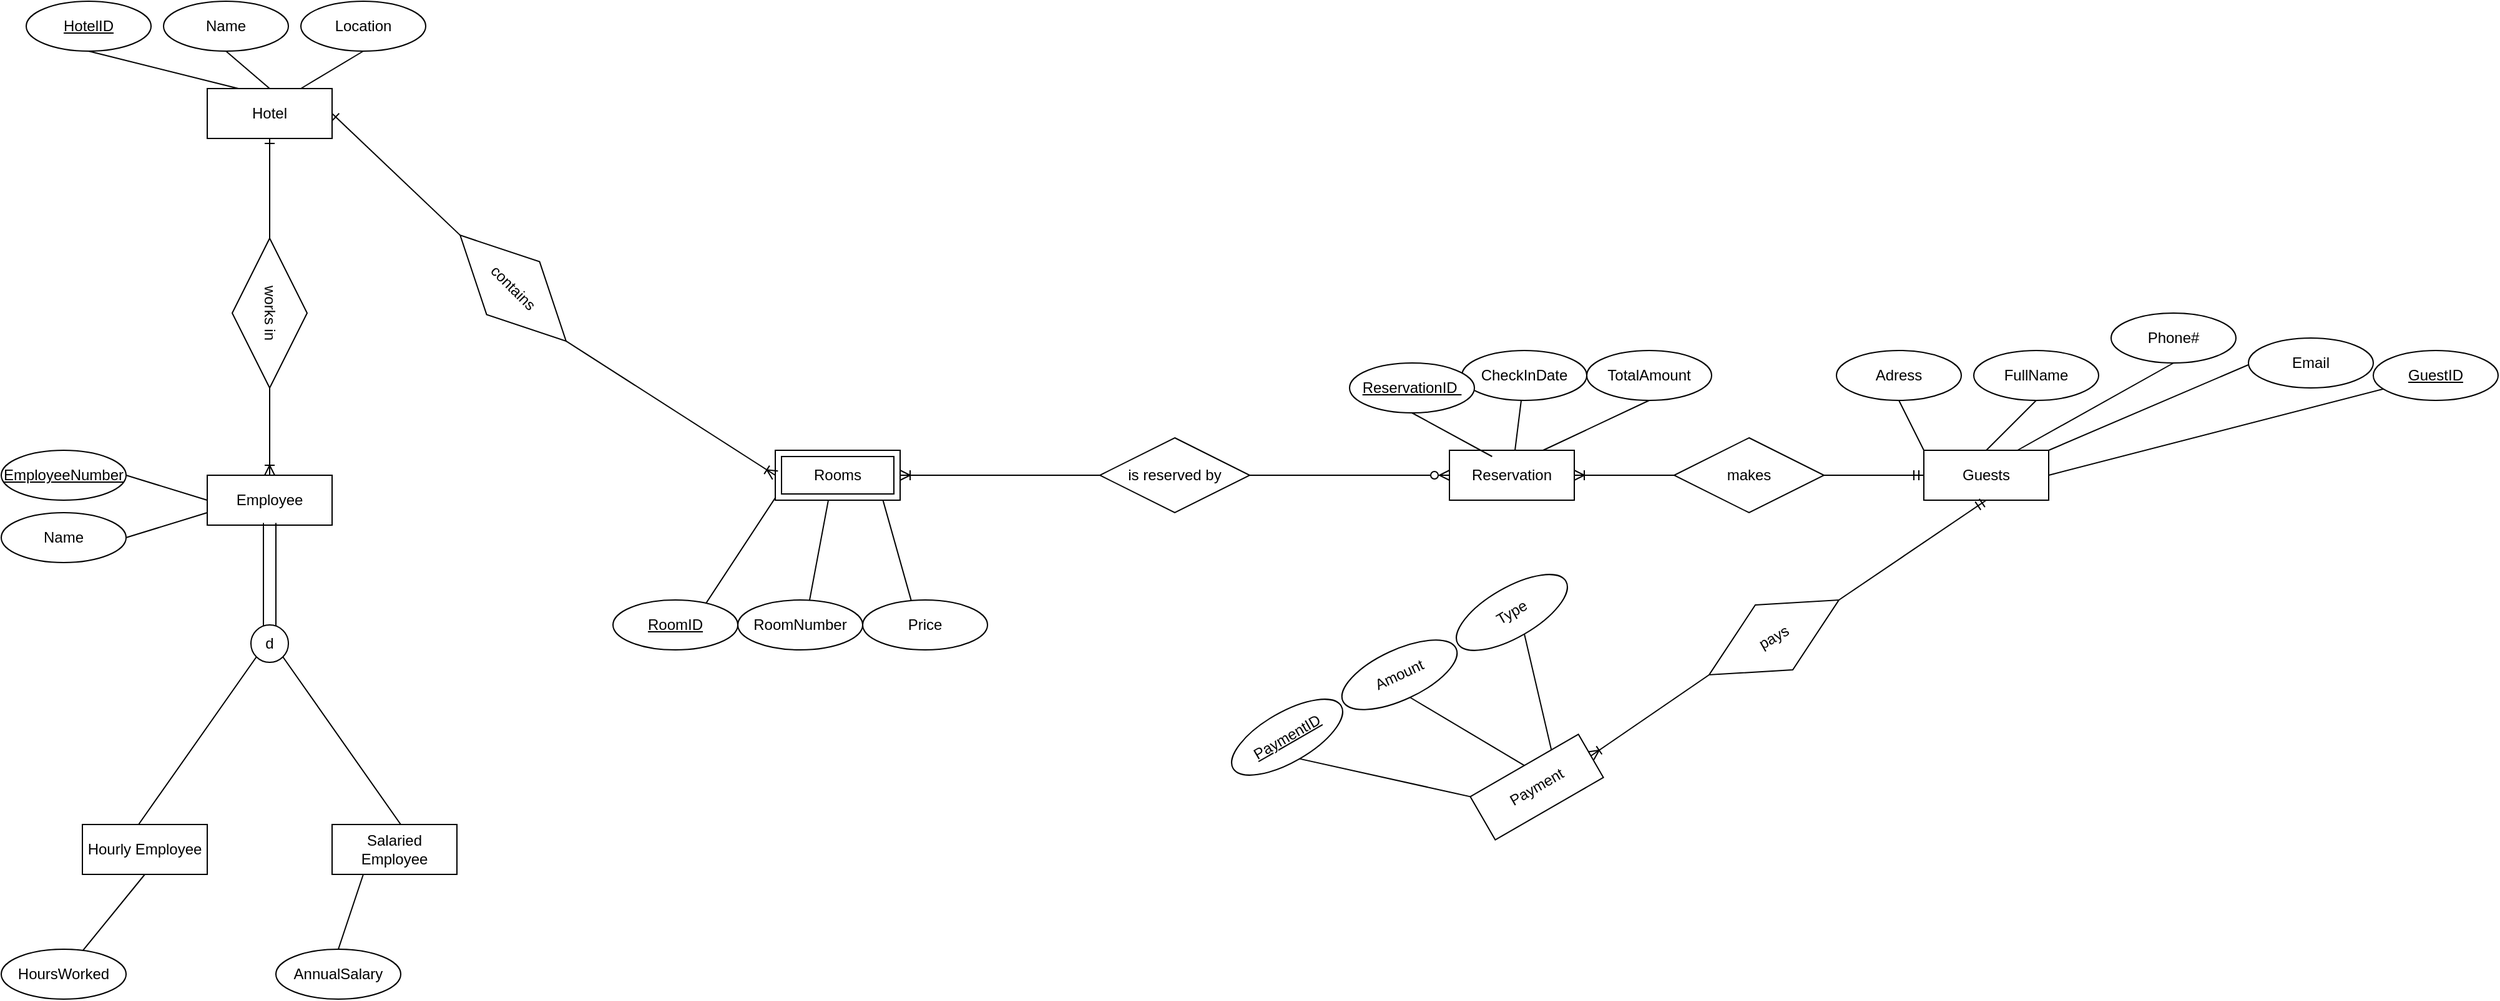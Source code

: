 <mxfile version="24.8.6">
  <diagram id="fc1f3b67-3c9b-b1b3-7705-706421d27264" name="ERD Habit Tracker app">
    <mxGraphModel dx="3119" dy="1200" grid="1" gridSize="10" guides="1" tooltips="1" connect="1" arrows="1" fold="1" page="1" pageScale="1" pageWidth="850" pageHeight="1100" math="0" shadow="0">
      <root>
        <mxCell id="0" />
        <mxCell id="1" parent="0" />
        <mxCell id="mb6TZyHN2ECBVv57RwFY-80" style="rounded=0;orthogonalLoop=1;jettySize=auto;html=1;exitX=0.75;exitY=0;exitDx=0;exitDy=0;entryX=0.5;entryY=1;entryDx=0;entryDy=0;endArrow=none;endFill=0;" edge="1" parent="1" source="eeJmUb57VB1KI2UnR3Kf-1" target="mb6TZyHN2ECBVv57RwFY-6">
          <mxGeometry relative="1" as="geometry" />
        </mxCell>
        <mxCell id="eeJmUb57VB1KI2UnR3Kf-1" value="Reservation" style="whiteSpace=wrap;html=1;align=center;" parent="1" vertex="1">
          <mxGeometry x="570" y="500" width="100" height="40" as="geometry" />
        </mxCell>
        <mxCell id="eeJmUb57VB1KI2UnR3Kf-8" value="is reserved by" style="shape=rhombus;perimeter=rhombusPerimeter;whiteSpace=wrap;html=1;align=center;" parent="1" vertex="1">
          <mxGeometry x="290" y="490" width="120" height="60" as="geometry" />
        </mxCell>
        <mxCell id="eeJmUb57VB1KI2UnR3Kf-25" value="" style="rounded=1;orthogonalLoop=1;jettySize=auto;html=1;endArrow=none;endFill=0;" parent="1" source="eeJmUb57VB1KI2UnR3Kf-24" target="eeJmUb57VB1KI2UnR3Kf-1" edge="1">
          <mxGeometry relative="1" as="geometry" />
        </mxCell>
        <mxCell id="eeJmUb57VB1KI2UnR3Kf-24" value="CheckInDate" style="ellipse;whiteSpace=wrap;html=1;align=center;" parent="1" vertex="1">
          <mxGeometry x="580" y="420" width="100" height="40" as="geometry" />
        </mxCell>
        <mxCell id="eeJmUb57VB1KI2UnR3Kf-27" value="&lt;u&gt;ReservationID&amp;nbsp;&lt;/u&gt;" style="ellipse;whiteSpace=wrap;html=1;align=center;" parent="1" vertex="1">
          <mxGeometry x="490" y="430" width="100" height="40" as="geometry" />
        </mxCell>
        <mxCell id="eeJmUb57VB1KI2UnR3Kf-28" style="rounded=1;orthogonalLoop=1;jettySize=auto;html=1;exitX=0.5;exitY=1;exitDx=0;exitDy=0;entryX=0.342;entryY=0.125;entryDx=0;entryDy=0;entryPerimeter=0;endArrow=none;endFill=0;" parent="1" source="eeJmUb57VB1KI2UnR3Kf-27" target="eeJmUb57VB1KI2UnR3Kf-1" edge="1">
          <mxGeometry relative="1" as="geometry" />
        </mxCell>
        <mxCell id="mb6TZyHN2ECBVv57RwFY-78" style="rounded=0;orthogonalLoop=1;jettySize=auto;html=1;exitX=1;exitY=0;exitDx=0;exitDy=0;entryX=0.5;entryY=0;entryDx=0;entryDy=0;endArrow=none;endFill=0;" edge="1" parent="1" source="eeJmUb57VB1KI2UnR3Kf-49" target="mb6TZyHN2ECBVv57RwFY-2">
          <mxGeometry relative="1" as="geometry" />
        </mxCell>
        <mxCell id="mb6TZyHN2ECBVv57RwFY-79" style="rounded=0;orthogonalLoop=1;jettySize=auto;html=1;exitX=1;exitY=0.5;exitDx=0;exitDy=0;endArrow=none;endFill=0;" edge="1" parent="1" source="eeJmUb57VB1KI2UnR3Kf-49" target="mb6TZyHN2ECBVv57RwFY-4">
          <mxGeometry relative="1" as="geometry" />
        </mxCell>
        <mxCell id="eeJmUb57VB1KI2UnR3Kf-49" value="Guests" style="whiteSpace=wrap;html=1;align=center;" parent="1" vertex="1">
          <mxGeometry x="950" y="500" width="100" height="40" as="geometry" />
        </mxCell>
        <mxCell id="eeJmUb57VB1KI2UnR3Kf-51" value="makes" style="shape=rhombus;perimeter=rhombusPerimeter;whiteSpace=wrap;html=1;align=center;" parent="1" vertex="1">
          <mxGeometry x="750" y="490" width="120" height="60" as="geometry" />
        </mxCell>
        <mxCell id="eeJmUb57VB1KI2UnR3Kf-52" value="" style="edgeStyle=entityRelationEdgeStyle;fontSize=12;html=1;endArrow=ERoneToMany;rounded=0;entryX=1;entryY=0.5;entryDx=0;entryDy=0;exitX=0;exitY=0.5;exitDx=0;exitDy=0;" parent="1" source="eeJmUb57VB1KI2UnR3Kf-51" target="eeJmUb57VB1KI2UnR3Kf-1" edge="1">
          <mxGeometry width="100" height="100" relative="1" as="geometry">
            <mxPoint x="770" y="400" as="sourcePoint" />
            <mxPoint x="870" y="300" as="targetPoint" />
          </mxGeometry>
        </mxCell>
        <mxCell id="eeJmUb57VB1KI2UnR3Kf-53" value="" style="edgeStyle=entityRelationEdgeStyle;fontSize=12;html=1;endArrow=ERmandOne;rounded=0;entryX=0;entryY=0.5;entryDx=0;entryDy=0;exitX=1;exitY=0.5;exitDx=0;exitDy=0;" parent="1" source="eeJmUb57VB1KI2UnR3Kf-51" target="eeJmUb57VB1KI2UnR3Kf-49" edge="1">
          <mxGeometry width="100" height="100" relative="1" as="geometry">
            <mxPoint x="800" y="410" as="sourcePoint" />
            <mxPoint x="900" y="310" as="targetPoint" />
          </mxGeometry>
        </mxCell>
        <mxCell id="eeJmUb57VB1KI2UnR3Kf-59" style="rounded=0;orthogonalLoop=1;jettySize=auto;html=1;exitX=0.5;exitY=1;exitDx=0;exitDy=0;entryX=0.5;entryY=0;entryDx=0;entryDy=0;endArrow=none;endFill=0;" parent="1" source="eeJmUb57VB1KI2UnR3Kf-55" target="eeJmUb57VB1KI2UnR3Kf-49" edge="1">
          <mxGeometry relative="1" as="geometry" />
        </mxCell>
        <mxCell id="eeJmUb57VB1KI2UnR3Kf-55" value="FullName" style="ellipse;whiteSpace=wrap;html=1;align=center;" parent="1" vertex="1">
          <mxGeometry x="990" y="420" width="100" height="40" as="geometry" />
        </mxCell>
        <mxCell id="eeJmUb57VB1KI2UnR3Kf-58" style="rounded=0;orthogonalLoop=1;jettySize=auto;html=1;exitX=0.5;exitY=1;exitDx=0;exitDy=0;entryX=0.75;entryY=0;entryDx=0;entryDy=0;endArrow=none;endFill=0;" parent="1" source="eeJmUb57VB1KI2UnR3Kf-56" target="eeJmUb57VB1KI2UnR3Kf-49" edge="1">
          <mxGeometry relative="1" as="geometry" />
        </mxCell>
        <mxCell id="eeJmUb57VB1KI2UnR3Kf-56" value="Phone#" style="ellipse;whiteSpace=wrap;html=1;align=center;" parent="1" vertex="1">
          <mxGeometry x="1100" y="390" width="100" height="40" as="geometry" />
        </mxCell>
        <mxCell id="eeJmUb57VB1KI2UnR3Kf-60" style="rounded=0;orthogonalLoop=1;jettySize=auto;html=1;exitX=0.5;exitY=1;exitDx=0;exitDy=0;endArrow=none;endFill=0;" parent="1" source="eeJmUb57VB1KI2UnR3Kf-57" edge="1">
          <mxGeometry relative="1" as="geometry">
            <mxPoint x="950" y="500" as="targetPoint" />
          </mxGeometry>
        </mxCell>
        <mxCell id="eeJmUb57VB1KI2UnR3Kf-57" value="Adress" style="ellipse;whiteSpace=wrap;html=1;align=center;" parent="1" vertex="1">
          <mxGeometry x="880" y="420" width="100" height="40" as="geometry" />
        </mxCell>
        <mxCell id="mb6TZyHN2ECBVv57RwFY-2" value="Email" style="ellipse;whiteSpace=wrap;html=1;align=center;" vertex="1" parent="1">
          <mxGeometry x="1210" y="410" width="100" height="40" as="geometry" />
        </mxCell>
        <mxCell id="mb6TZyHN2ECBVv57RwFY-4" value="&lt;u&gt;GuestID&lt;/u&gt;" style="ellipse;whiteSpace=wrap;html=1;align=center;" vertex="1" parent="1">
          <mxGeometry x="1310" y="420" width="100" height="40" as="geometry" />
        </mxCell>
        <mxCell id="mb6TZyHN2ECBVv57RwFY-6" value="TotalAmount" style="ellipse;whiteSpace=wrap;html=1;align=center;" vertex="1" parent="1">
          <mxGeometry x="680" y="420" width="100" height="40" as="geometry" />
        </mxCell>
        <mxCell id="mb6TZyHN2ECBVv57RwFY-27" style="rounded=0;orthogonalLoop=1;jettySize=auto;html=1;exitX=0.25;exitY=0;exitDx=0;exitDy=0;entryX=0.5;entryY=1;entryDx=0;entryDy=0;endArrow=none;endFill=0;" edge="1" parent="1" source="mb6TZyHN2ECBVv57RwFY-13" target="mb6TZyHN2ECBVv57RwFY-24">
          <mxGeometry relative="1" as="geometry" />
        </mxCell>
        <mxCell id="mb6TZyHN2ECBVv57RwFY-28" style="rounded=0;orthogonalLoop=1;jettySize=auto;html=1;exitX=0.5;exitY=0;exitDx=0;exitDy=0;entryX=0.5;entryY=1;entryDx=0;entryDy=0;endArrow=none;endFill=0;" edge="1" parent="1" source="mb6TZyHN2ECBVv57RwFY-13" target="mb6TZyHN2ECBVv57RwFY-25">
          <mxGeometry relative="1" as="geometry" />
        </mxCell>
        <mxCell id="mb6TZyHN2ECBVv57RwFY-29" style="rounded=0;orthogonalLoop=1;jettySize=auto;html=1;exitX=0.75;exitY=0;exitDx=0;exitDy=0;entryX=0.5;entryY=1;entryDx=0;entryDy=0;endArrow=none;endFill=0;" edge="1" parent="1" source="mb6TZyHN2ECBVv57RwFY-13" target="mb6TZyHN2ECBVv57RwFY-26">
          <mxGeometry relative="1" as="geometry" />
        </mxCell>
        <mxCell id="mb6TZyHN2ECBVv57RwFY-13" value="Hotel" style="whiteSpace=wrap;html=1;align=center;" vertex="1" parent="1">
          <mxGeometry x="-425" y="210" width="100" height="40" as="geometry" />
        </mxCell>
        <mxCell id="mb6TZyHN2ECBVv57RwFY-33" style="rounded=0;orthogonalLoop=1;jettySize=auto;html=1;exitX=0.25;exitY=0;exitDx=0;exitDy=0;entryX=0.5;entryY=1;entryDx=0;entryDy=0;endArrow=none;endFill=0;" edge="1" parent="1" source="mb6TZyHN2ECBVv57RwFY-17" target="mb6TZyHN2ECBVv57RwFY-30">
          <mxGeometry relative="1" as="geometry" />
        </mxCell>
        <mxCell id="mb6TZyHN2ECBVv57RwFY-34" style="rounded=0;orthogonalLoop=1;jettySize=auto;html=1;exitX=0.5;exitY=0;exitDx=0;exitDy=0;entryX=0.5;entryY=1;entryDx=0;entryDy=0;endArrow=none;endFill=0;" edge="1" parent="1" source="mb6TZyHN2ECBVv57RwFY-17" target="mb6TZyHN2ECBVv57RwFY-31">
          <mxGeometry relative="1" as="geometry" />
        </mxCell>
        <mxCell id="mb6TZyHN2ECBVv57RwFY-35" style="rounded=0;orthogonalLoop=1;jettySize=auto;html=1;exitX=0.75;exitY=0;exitDx=0;exitDy=0;entryX=0.5;entryY=1;entryDx=0;entryDy=0;endArrow=none;endFill=0;" edge="1" parent="1" source="mb6TZyHN2ECBVv57RwFY-17" target="mb6TZyHN2ECBVv57RwFY-32">
          <mxGeometry relative="1" as="geometry" />
        </mxCell>
        <mxCell id="mb6TZyHN2ECBVv57RwFY-17" value="Rooms" style="shape=ext;margin=3;double=1;whiteSpace=wrap;html=1;align=center;" vertex="1" parent="1">
          <mxGeometry x="30" y="500" width="100" height="40" as="geometry" />
        </mxCell>
        <mxCell id="mb6TZyHN2ECBVv57RwFY-21" value="contains" style="shape=rhombus;perimeter=rhombusPerimeter;whiteSpace=wrap;html=1;align=center;rotation=45;" vertex="1" parent="1">
          <mxGeometry x="-240" y="340" width="120" height="60" as="geometry" />
        </mxCell>
        <mxCell id="mb6TZyHN2ECBVv57RwFY-24" value="&lt;u&gt;HotelID&lt;/u&gt;" style="ellipse;whiteSpace=wrap;html=1;align=center;" vertex="1" parent="1">
          <mxGeometry x="-570" y="140" width="100" height="40" as="geometry" />
        </mxCell>
        <mxCell id="mb6TZyHN2ECBVv57RwFY-25" value="Name" style="ellipse;whiteSpace=wrap;html=1;align=center;" vertex="1" parent="1">
          <mxGeometry x="-460" y="140" width="100" height="40" as="geometry" />
        </mxCell>
        <mxCell id="mb6TZyHN2ECBVv57RwFY-26" value="Location" style="ellipse;whiteSpace=wrap;html=1;align=center;" vertex="1" parent="1">
          <mxGeometry x="-350" y="140" width="100" height="40" as="geometry" />
        </mxCell>
        <mxCell id="mb6TZyHN2ECBVv57RwFY-30" value="&lt;u&gt;RoomID&lt;/u&gt;" style="ellipse;whiteSpace=wrap;html=1;align=center;" vertex="1" parent="1">
          <mxGeometry x="-100" y="620" width="100" height="40" as="geometry" />
        </mxCell>
        <mxCell id="mb6TZyHN2ECBVv57RwFY-31" value="RoomNumber" style="ellipse;whiteSpace=wrap;html=1;align=center;" vertex="1" parent="1">
          <mxGeometry y="620" width="100" height="40" as="geometry" />
        </mxCell>
        <mxCell id="mb6TZyHN2ECBVv57RwFY-32" value="Price" style="ellipse;whiteSpace=wrap;html=1;align=center;" vertex="1" parent="1">
          <mxGeometry x="100" y="620" width="100" height="40" as="geometry" />
        </mxCell>
        <mxCell id="mb6TZyHN2ECBVv57RwFY-36" value="" style="fontSize=12;html=1;endArrow=ERoneToMany;rounded=0;exitX=1;exitY=0.5;exitDx=0;exitDy=0;entryX=0;entryY=0.5;entryDx=0;entryDy=0;" edge="1" parent="1" source="mb6TZyHN2ECBVv57RwFY-21" target="mb6TZyHN2ECBVv57RwFY-17">
          <mxGeometry width="100" height="100" relative="1" as="geometry">
            <mxPoint x="-60" y="430" as="sourcePoint" />
            <mxPoint x="40" y="330" as="targetPoint" />
          </mxGeometry>
        </mxCell>
        <mxCell id="mb6TZyHN2ECBVv57RwFY-40" value="works in" style="shape=rhombus;perimeter=rhombusPerimeter;whiteSpace=wrap;html=1;align=center;rotation=90;" vertex="1" parent="1">
          <mxGeometry x="-435" y="360" width="120" height="60" as="geometry" />
        </mxCell>
        <mxCell id="mb6TZyHN2ECBVv57RwFY-61" style="rounded=0;orthogonalLoop=1;jettySize=auto;html=1;exitX=0;exitY=0.5;exitDx=0;exitDy=0;entryX=1;entryY=0.5;entryDx=0;entryDy=0;endArrow=none;endFill=0;" edge="1" parent="1" source="mb6TZyHN2ECBVv57RwFY-58" target="mb6TZyHN2ECBVv57RwFY-59">
          <mxGeometry relative="1" as="geometry" />
        </mxCell>
        <mxCell id="mb6TZyHN2ECBVv57RwFY-62" style="rounded=0;orthogonalLoop=1;jettySize=auto;html=1;exitX=0;exitY=0.75;exitDx=0;exitDy=0;entryX=1;entryY=0.5;entryDx=0;entryDy=0;endArrow=none;endFill=0;" edge="1" parent="1" source="mb6TZyHN2ECBVv57RwFY-58" target="mb6TZyHN2ECBVv57RwFY-60">
          <mxGeometry relative="1" as="geometry" />
        </mxCell>
        <mxCell id="mb6TZyHN2ECBVv57RwFY-58" value="Employee" style="whiteSpace=wrap;html=1;align=center;" vertex="1" parent="1">
          <mxGeometry x="-425" y="520" width="100" height="40" as="geometry" />
        </mxCell>
        <mxCell id="mb6TZyHN2ECBVv57RwFY-59" value="&lt;u&gt;EmployeeNumber&lt;/u&gt;" style="ellipse;whiteSpace=wrap;html=1;align=center;" vertex="1" parent="1">
          <mxGeometry x="-590" y="500" width="100" height="40" as="geometry" />
        </mxCell>
        <mxCell id="mb6TZyHN2ECBVv57RwFY-60" value="Name" style="ellipse;whiteSpace=wrap;html=1;align=center;" vertex="1" parent="1">
          <mxGeometry x="-590" y="550" width="100" height="40" as="geometry" />
        </mxCell>
        <mxCell id="mb6TZyHN2ECBVv57RwFY-64" value="" style="shape=partialRectangle;whiteSpace=wrap;html=1;left=0;right=0;fillColor=none;rotation=-90;" vertex="1" parent="1">
          <mxGeometry x="-416.87" y="595.63" width="83.75" height="10" as="geometry" />
        </mxCell>
        <mxCell id="mb6TZyHN2ECBVv57RwFY-66" style="rounded=0;orthogonalLoop=1;jettySize=auto;html=1;exitX=0;exitY=1;exitDx=0;exitDy=0;endArrow=none;endFill=0;" edge="1" parent="1" source="mb6TZyHN2ECBVv57RwFY-65">
          <mxGeometry relative="1" as="geometry">
            <mxPoint x="-480" y="800" as="targetPoint" />
          </mxGeometry>
        </mxCell>
        <mxCell id="mb6TZyHN2ECBVv57RwFY-68" style="rounded=0;orthogonalLoop=1;jettySize=auto;html=1;exitX=1;exitY=1;exitDx=0;exitDy=0;endArrow=none;endFill=0;" edge="1" parent="1" source="mb6TZyHN2ECBVv57RwFY-65">
          <mxGeometry relative="1" as="geometry">
            <mxPoint x="-270" y="800" as="targetPoint" />
          </mxGeometry>
        </mxCell>
        <mxCell id="mb6TZyHN2ECBVv57RwFY-65" value="d" style="ellipse;whiteSpace=wrap;html=1;" vertex="1" parent="1">
          <mxGeometry x="-390" y="640" width="30" height="30" as="geometry" />
        </mxCell>
        <mxCell id="mb6TZyHN2ECBVv57RwFY-74" style="rounded=0;orthogonalLoop=1;jettySize=auto;html=1;exitX=0.5;exitY=1;exitDx=0;exitDy=0;endArrow=none;endFill=0;" edge="1" parent="1" source="mb6TZyHN2ECBVv57RwFY-67" target="mb6TZyHN2ECBVv57RwFY-70">
          <mxGeometry relative="1" as="geometry" />
        </mxCell>
        <mxCell id="mb6TZyHN2ECBVv57RwFY-67" value="Hourly Employee" style="whiteSpace=wrap;html=1;align=center;" vertex="1" parent="1">
          <mxGeometry x="-525" y="800" width="100" height="40" as="geometry" />
        </mxCell>
        <mxCell id="mb6TZyHN2ECBVv57RwFY-72" style="rounded=0;orthogonalLoop=1;jettySize=auto;html=1;exitX=0.25;exitY=1;exitDx=0;exitDy=0;endArrow=none;endFill=0;" edge="1" parent="1" source="mb6TZyHN2ECBVv57RwFY-69">
          <mxGeometry relative="1" as="geometry">
            <mxPoint x="-320" y="900" as="targetPoint" />
          </mxGeometry>
        </mxCell>
        <mxCell id="mb6TZyHN2ECBVv57RwFY-69" value="Salaried Employee" style="whiteSpace=wrap;html=1;align=center;" vertex="1" parent="1">
          <mxGeometry x="-325" y="800" width="100" height="40" as="geometry" />
        </mxCell>
        <mxCell id="mb6TZyHN2ECBVv57RwFY-70" value="HoursWorked" style="ellipse;whiteSpace=wrap;html=1;align=center;" vertex="1" parent="1">
          <mxGeometry x="-590" y="900" width="100" height="40" as="geometry" />
        </mxCell>
        <mxCell id="mb6TZyHN2ECBVv57RwFY-73" value="AnnualSalary" style="ellipse;whiteSpace=wrap;html=1;align=center;" vertex="1" parent="1">
          <mxGeometry x="-370" y="900" width="100" height="40" as="geometry" />
        </mxCell>
        <mxCell id="mb6TZyHN2ECBVv57RwFY-90" style="rounded=0;orthogonalLoop=1;jettySize=auto;html=1;exitX=0;exitY=0;exitDx=0;exitDy=0;entryX=0.5;entryY=1;entryDx=0;entryDy=0;endArrow=none;endFill=0;" edge="1" parent="1" source="mb6TZyHN2ECBVv57RwFY-83" target="mb6TZyHN2ECBVv57RwFY-89">
          <mxGeometry relative="1" as="geometry" />
        </mxCell>
        <mxCell id="mb6TZyHN2ECBVv57RwFY-94" style="rounded=0;orthogonalLoop=1;jettySize=auto;html=1;exitX=0.5;exitY=0;exitDx=0;exitDy=0;entryX=0.5;entryY=1;entryDx=0;entryDy=0;endArrow=none;endFill=0;" edge="1" parent="1" source="mb6TZyHN2ECBVv57RwFY-83" target="mb6TZyHN2ECBVv57RwFY-92">
          <mxGeometry relative="1" as="geometry" />
        </mxCell>
        <mxCell id="mb6TZyHN2ECBVv57RwFY-95" style="rounded=0;orthogonalLoop=1;jettySize=auto;html=1;exitX=0.75;exitY=0;exitDx=0;exitDy=0;entryX=0.5;entryY=1;entryDx=0;entryDy=0;endArrow=none;endFill=0;" edge="1" parent="1" source="mb6TZyHN2ECBVv57RwFY-83" target="mb6TZyHN2ECBVv57RwFY-93">
          <mxGeometry relative="1" as="geometry" />
        </mxCell>
        <mxCell id="mb6TZyHN2ECBVv57RwFY-83" value="Payment" style="whiteSpace=wrap;html=1;align=center;rotation=-30;" vertex="1" parent="1">
          <mxGeometry x="590" y="750" width="100" height="40" as="geometry" />
        </mxCell>
        <mxCell id="mb6TZyHN2ECBVv57RwFY-85" value="pays" style="shape=rhombus;perimeter=rhombusPerimeter;whiteSpace=wrap;html=1;align=center;rotation=-30;" vertex="1" parent="1">
          <mxGeometry x="770" y="620" width="120" height="60" as="geometry" />
        </mxCell>
        <mxCell id="mb6TZyHN2ECBVv57RwFY-89" value="&lt;u&gt;PaymentID&lt;/u&gt;" style="ellipse;whiteSpace=wrap;html=1;align=center;rotation=-30;" vertex="1" parent="1">
          <mxGeometry x="390" y="710" width="100" height="40" as="geometry" />
        </mxCell>
        <mxCell id="mb6TZyHN2ECBVv57RwFY-92" value="Amount" style="ellipse;whiteSpace=wrap;html=1;align=center;rotation=-25;" vertex="1" parent="1">
          <mxGeometry x="480" y="660" width="100" height="40" as="geometry" />
        </mxCell>
        <mxCell id="mb6TZyHN2ECBVv57RwFY-93" value="Type" style="ellipse;whiteSpace=wrap;html=1;align=center;rotation=-30;" vertex="1" parent="1">
          <mxGeometry x="570" y="610" width="100" height="40" as="geometry" />
        </mxCell>
        <mxCell id="mb6TZyHN2ECBVv57RwFY-96" value="" style="fontSize=12;html=1;endArrow=ERoneToMany;rounded=0;exitX=0;exitY=0.5;exitDx=0;exitDy=0;entryX=1;entryY=0.5;entryDx=0;entryDy=0;" edge="1" parent="1" source="mb6TZyHN2ECBVv57RwFY-85" target="mb6TZyHN2ECBVv57RwFY-83">
          <mxGeometry width="100" height="100" relative="1" as="geometry">
            <mxPoint x="730" y="910" as="sourcePoint" />
            <mxPoint x="690" y="740" as="targetPoint" />
          </mxGeometry>
        </mxCell>
        <mxCell id="mb6TZyHN2ECBVv57RwFY-100" value="" style="fontSize=12;html=1;endArrow=ERmandOne;rounded=0;entryX=0.5;entryY=1;entryDx=0;entryDy=0;exitX=1;exitY=0.5;exitDx=0;exitDy=0;" edge="1" parent="1" source="mb6TZyHN2ECBVv57RwFY-85" target="eeJmUb57VB1KI2UnR3Kf-49">
          <mxGeometry width="100" height="100" relative="1" as="geometry">
            <mxPoint x="780" y="650" as="sourcePoint" />
            <mxPoint x="880" y="550" as="targetPoint" />
          </mxGeometry>
        </mxCell>
        <mxCell id="mb6TZyHN2ECBVv57RwFY-101" value="" style="edgeStyle=entityRelationEdgeStyle;fontSize=12;html=1;endArrow=ERoneToMany;rounded=0;entryX=1;entryY=0.5;entryDx=0;entryDy=0;exitX=0;exitY=0.5;exitDx=0;exitDy=0;" edge="1" parent="1" source="eeJmUb57VB1KI2UnR3Kf-8" target="mb6TZyHN2ECBVv57RwFY-17">
          <mxGeometry width="100" height="100" relative="1" as="geometry">
            <mxPoint x="220" y="440" as="sourcePoint" />
            <mxPoint x="320" y="340" as="targetPoint" />
          </mxGeometry>
        </mxCell>
        <mxCell id="mb6TZyHN2ECBVv57RwFY-102" value="" style="fontSize=12;html=1;endArrow=ERzeroToMany;endFill=1;rounded=0;entryX=0;entryY=0.5;entryDx=0;entryDy=0;exitX=1;exitY=0.5;exitDx=0;exitDy=0;" edge="1" parent="1" source="eeJmUb57VB1KI2UnR3Kf-8" target="eeJmUb57VB1KI2UnR3Kf-1">
          <mxGeometry width="100" height="100" relative="1" as="geometry">
            <mxPoint x="320" y="510" as="sourcePoint" />
            <mxPoint x="420" y="410" as="targetPoint" />
          </mxGeometry>
        </mxCell>
        <mxCell id="mb6TZyHN2ECBVv57RwFY-103" value="" style="fontSize=12;html=1;endArrow=ERone;endFill=1;rounded=0;entryX=1;entryY=0.5;entryDx=0;entryDy=0;exitX=0;exitY=0.5;exitDx=0;exitDy=0;" edge="1" parent="1" source="mb6TZyHN2ECBVv57RwFY-21" target="mb6TZyHN2ECBVv57RwFY-13">
          <mxGeometry width="100" height="100" relative="1" as="geometry">
            <mxPoint x="-180" y="200" as="sourcePoint" />
            <mxPoint x="-80" y="100" as="targetPoint" />
          </mxGeometry>
        </mxCell>
        <mxCell id="mb6TZyHN2ECBVv57RwFY-104" value="" style="fontSize=12;html=1;endArrow=ERoneToMany;rounded=0;entryX=0.5;entryY=0;entryDx=0;entryDy=0;exitX=1;exitY=0.5;exitDx=0;exitDy=0;" edge="1" parent="1" source="mb6TZyHN2ECBVv57RwFY-40" target="mb6TZyHN2ECBVv57RwFY-58">
          <mxGeometry width="100" height="100" relative="1" as="geometry">
            <mxPoint x="-550" y="420" as="sourcePoint" />
            <mxPoint x="-450" y="320" as="targetPoint" />
          </mxGeometry>
        </mxCell>
        <mxCell id="mb6TZyHN2ECBVv57RwFY-105" value="" style="fontSize=12;html=1;endArrow=ERone;endFill=1;rounded=0;entryX=0.5;entryY=1;entryDx=0;entryDy=0;exitX=0;exitY=0.5;exitDx=0;exitDy=0;" edge="1" parent="1" source="mb6TZyHN2ECBVv57RwFY-40" target="mb6TZyHN2ECBVv57RwFY-13">
          <mxGeometry width="100" height="100" relative="1" as="geometry">
            <mxPoint x="-220" y="360" as="sourcePoint" />
            <mxPoint x="-120" y="260" as="targetPoint" />
          </mxGeometry>
        </mxCell>
      </root>
    </mxGraphModel>
  </diagram>
</mxfile>
